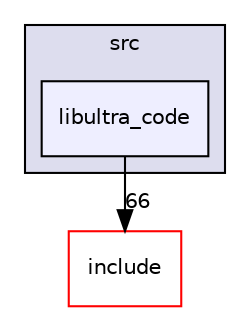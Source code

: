 digraph "src/libultra_code" {
  compound=true
  node [ fontsize="10", fontname="Helvetica"];
  edge [ labelfontsize="10", labelfontname="Helvetica"];
  subgraph clusterdir_68267d1309a1af8e8297ef4c3efbcdba {
    graph [ bgcolor="#ddddee", pencolor="black", label="src" fontname="Helvetica", fontsize="10", URL="dir_68267d1309a1af8e8297ef4c3efbcdba.html"]
  dir_d8f74ae16c8d99b632efa8dd7cf62e09 [shape=box, label="libultra_code", style="filled", fillcolor="#eeeeff", pencolor="black", URL="dir_d8f74ae16c8d99b632efa8dd7cf62e09.html"];
  }
  dir_d44c64559bbebec7f509842c48db8b23 [shape=box label="include" fillcolor="white" style="filled" color="red" URL="dir_d44c64559bbebec7f509842c48db8b23.html"];
  dir_d8f74ae16c8d99b632efa8dd7cf62e09->dir_d44c64559bbebec7f509842c48db8b23 [headlabel="66", labeldistance=1.5 headhref="dir_000009_000000.html"];
}
